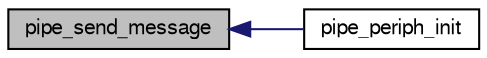 digraph "pipe_send_message"
{
  edge [fontname="FreeSans",fontsize="10",labelfontname="FreeSans",labelfontsize="10"];
  node [fontname="FreeSans",fontsize="10",shape=record];
  rankdir="LR";
  Node1 [label="pipe_send_message",height=0.2,width=0.4,color="black", fillcolor="grey75", style="filled", fontcolor="black"];
  Node1 -> Node2 [dir="back",color="midnightblue",fontsize="10",style="solid",fontname="FreeSans"];
  Node2 [label="pipe_periph_init",height=0.2,width=0.4,color="black", fillcolor="white", style="filled",URL="$pipe_8h.html#a5f5f9bef9c717900a74e9cfa367d70b4",tooltip="Initialize the PIPE peripheral. "];
}
